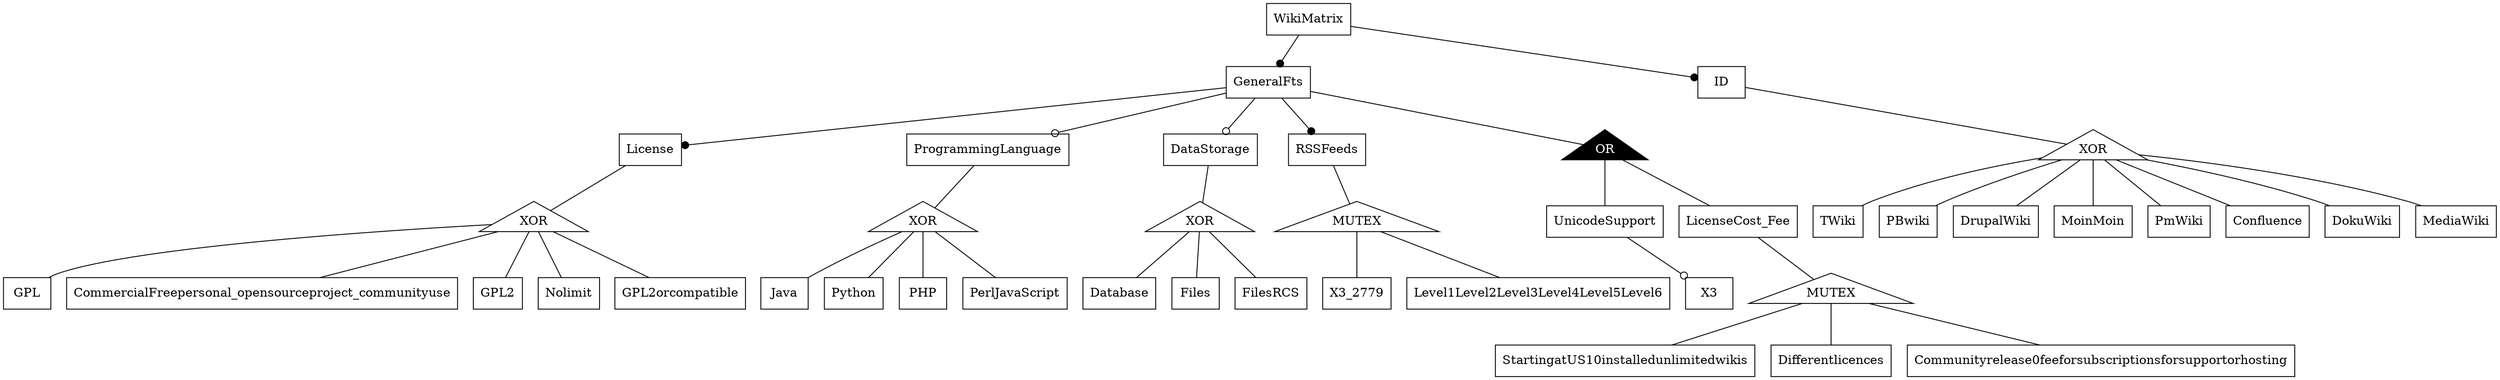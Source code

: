 digraph mergedFinalFM {
graph [rankdir=TB];
node [shape=box];
edge [arrowhead=normal];
1[label="GPL",]
2[label="Database",]
3[label="X3_2779",]
4[label="TWiki",]
5[label="Files",]
6[label="PBwiki",]
7[label="Java",]
8[label="Python",]
9[label="UnicodeSupport",]
10[label="StartingatUS10installedunlimitedwikis",]
11[label="DrupalWiki",]
13[label="CommercialFreepersonal_opensourceproject_communityuse",]
15[label="GeneralFts",]
16[label="MoinMoin",]
17[label="WikiMatrix",]
18[label="License",]
19[label="Level1Level2Level3Level4Level5Level6",]
20[label="Differentlicences",]
21[label="PmWiki",]
22[label="GPL2",]
23[label="PHP",]
24[label="Communityrelease0feeforsubscriptionsforsupportorhosting",]
25[label="X3",]
26[label="LicenseCost_Fee",]
27[label="FilesRCS",]
28[label="ProgrammingLanguage",]
29[label="Confluence",]
30[label="Nolimit",]
31[label="DokuWiki",]
32[label="DataStorage",]
33[label="PerlJavaScript",]
34[label="MediaWiki",]
35[label="ID",]
36[label="RSSFeeds",]
37[label="GPL2orcompatible",]
39[label="MUTEX",shape="triangle",width=0.3]
26->39[arrowhead=none];
39->24[arrowhead=none];
39->20[arrowhead=none];
39->10[arrowhead=none];
40[label="OR",shape="triangle",style="filled",color="black",fontcolor="white"]
15->40[arrowhead=none];
40->26[arrowhead=none];
40->9[arrowhead=none];
41[label="XOR",shape="triangle",width=0.3]
28->41[arrowhead=none];
41->7[arrowhead=none];
41->8[arrowhead=none];
41->23[arrowhead=none];
41->33[arrowhead=none];
15->36[arrowhead=dot];
42[label="XOR",shape="triangle",width=0.3]
35->42[arrowhead=none];
42->16[arrowhead=none];
42->4[arrowhead=none];
42->21[arrowhead=none];
42->6[arrowhead=none];
42->29[arrowhead=none];
42->11[arrowhead=none];
42->31[arrowhead=none];
42->34[arrowhead=none];
17->15[arrowhead=dot];
9->25[arrowhead=odot];
43[label="XOR",shape="triangle",width=0.3]
32->43[arrowhead=none];
43->5[arrowhead=none];
43->27[arrowhead=none];
43->2[arrowhead=none];
17->35[arrowhead=dot];
44[label="XOR",shape="triangle",width=0.3]
18->44[arrowhead=none];
44->1[arrowhead=none];
44->22[arrowhead=none];
44->30[arrowhead=none];
44->13[arrowhead=none];
44->37[arrowhead=none];
15->28[arrowhead=odot];
45[label="MUTEX",shape="triangle",width=0.3]
36->45[arrowhead=none];
45->19[arrowhead=none];
45->3[arrowhead=none];
15->32[arrowhead=odot];
15->18[arrowhead=dot];
}
